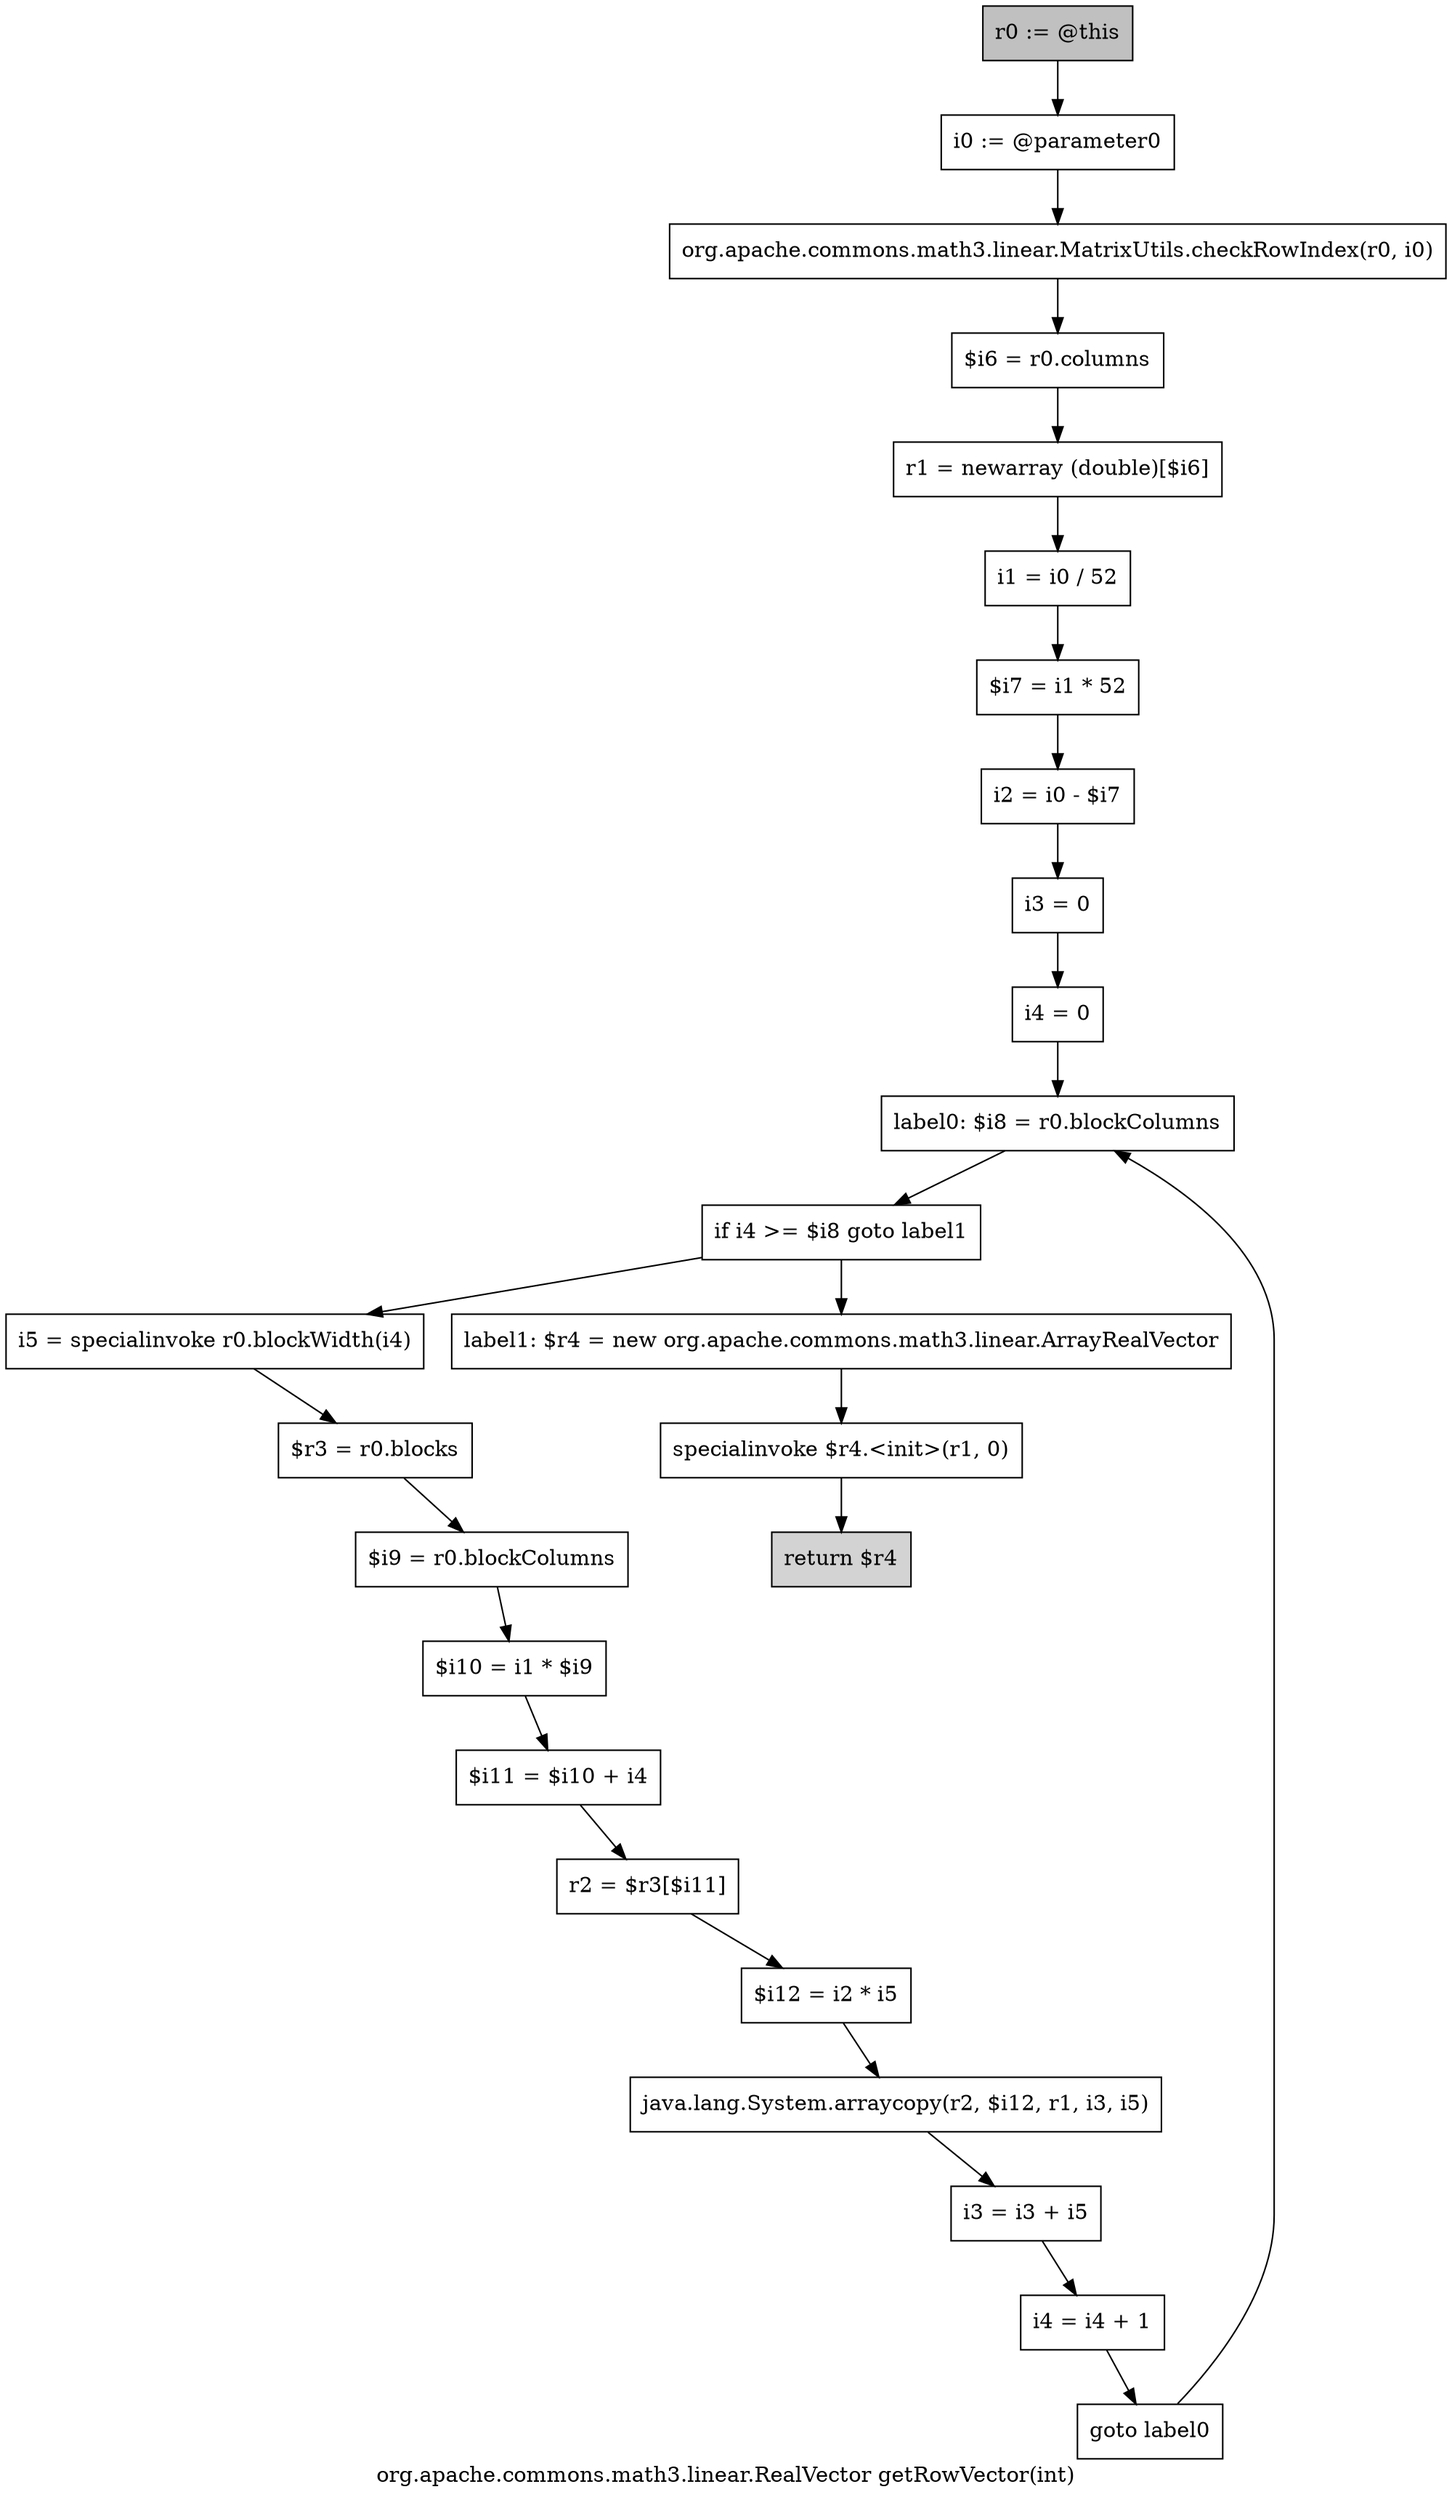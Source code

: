 digraph "org.apache.commons.math3.linear.RealVector getRowVector(int)" {
    label="org.apache.commons.math3.linear.RealVector getRowVector(int)";
    node [shape=box];
    "0" [style=filled,fillcolor=gray,label="r0 := @this",];
    "1" [label="i0 := @parameter0",];
    "0"->"1";
    "2" [label="org.apache.commons.math3.linear.MatrixUtils.checkRowIndex(r0, i0)",];
    "1"->"2";
    "3" [label="$i6 = r0.columns",];
    "2"->"3";
    "4" [label="r1 = newarray (double)[$i6]",];
    "3"->"4";
    "5" [label="i1 = i0 / 52",];
    "4"->"5";
    "6" [label="$i7 = i1 * 52",];
    "5"->"6";
    "7" [label="i2 = i0 - $i7",];
    "6"->"7";
    "8" [label="i3 = 0",];
    "7"->"8";
    "9" [label="i4 = 0",];
    "8"->"9";
    "10" [label="label0: $i8 = r0.blockColumns",];
    "9"->"10";
    "11" [label="if i4 >= $i8 goto label1",];
    "10"->"11";
    "12" [label="i5 = specialinvoke r0.blockWidth(i4)",];
    "11"->"12";
    "23" [label="label1: $r4 = new org.apache.commons.math3.linear.ArrayRealVector",];
    "11"->"23";
    "13" [label="$r3 = r0.blocks",];
    "12"->"13";
    "14" [label="$i9 = r0.blockColumns",];
    "13"->"14";
    "15" [label="$i10 = i1 * $i9",];
    "14"->"15";
    "16" [label="$i11 = $i10 + i4",];
    "15"->"16";
    "17" [label="r2 = $r3[$i11]",];
    "16"->"17";
    "18" [label="$i12 = i2 * i5",];
    "17"->"18";
    "19" [label="java.lang.System.arraycopy(r2, $i12, r1, i3, i5)",];
    "18"->"19";
    "20" [label="i3 = i3 + i5",];
    "19"->"20";
    "21" [label="i4 = i4 + 1",];
    "20"->"21";
    "22" [label="goto label0",];
    "21"->"22";
    "22"->"10";
    "24" [label="specialinvoke $r4.<init>(r1, 0)",];
    "23"->"24";
    "25" [style=filled,fillcolor=lightgray,label="return $r4",];
    "24"->"25";
}
